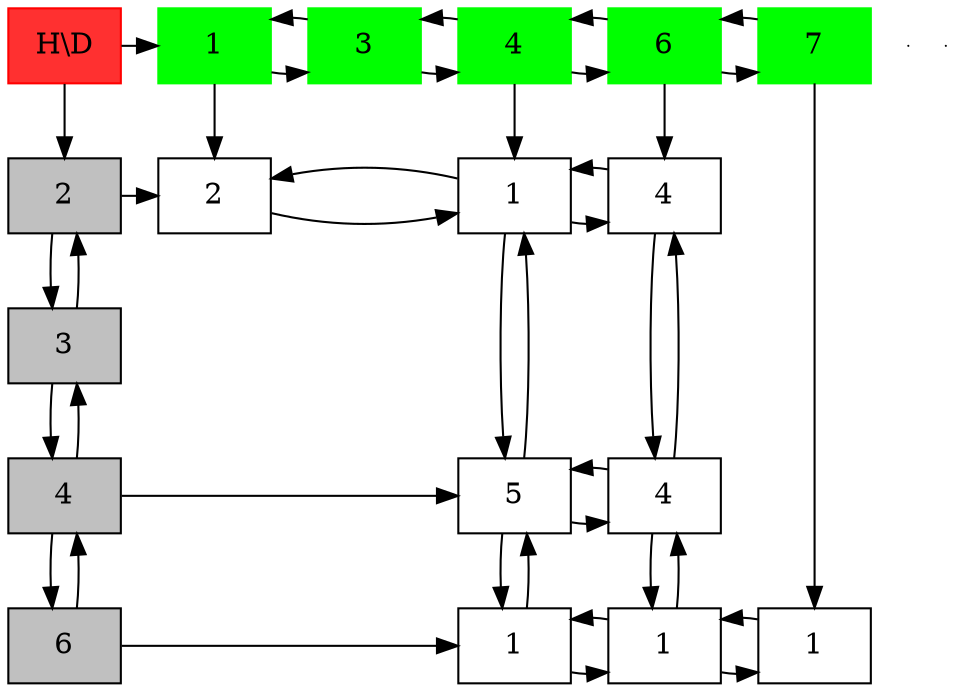 digraph Sparce_Matrix {

    node [shape=box]

    /* este es el nodo principal y lo pones en el grupo 0 para que se muestre como el origen de un todo */
    Mt[ label = "H\\D", style = filled, fillcolor = firebrick1, group = 0 color=red];

    /* esto no se elimina, es para evitar el posicionamiento a lo loco */
    e0[ shape = point, width = 0 ];
    e1[ shape = point, width = 0 ];


    
    /* estos son los padres de cada fila, mira que es grupo 0 */ 
    U0 [label = "2" style = filled, fillcolor = grey, group = 0 ];
    U1 [label = "3"      style = filled, fillcolor = grey, group = 0 ];
    U2 [label = "4"      style = filled, fillcolor = grey, group = 0 ];
    U4 [label = "6"      style = filled, fillcolor = grey, group = 0 ];

    //relaciones
    U0 -> U1;
    U1 -> U0;
    U1 -> U2;
    U2 -> U1;
    U2 -> U4;
    U4 -> U2;
 

    
    /* aca el grupo cambia por ser las cabeceras de las columnas */
    A0 [label = "1"     style = filled, fillcolor = green, color=green, group = 2 ];
    A1 [label = "3"     style = filled, fillcolor = green, color=green, group = 3 ];
    A2 [label = "4"     style = filled, fillcolor = green, color=green, group = 4 ];
    A3 [label = "6"     style = filled, fillcolor = green, color=green, group = 5 ];
    A4 [label = "7"     style = filled, fillcolor = green, color=green, group = 6 ];

    //relaciones
    A0 -> A1;
    A1 -> A0;
    A1 -> A2;
    A2 -> A1;
    A2 -> A3;
    A3 -> A2;
    A3 -> A4;
    A4 -> A3;

    Mt -> U0;   //cabeza filas
    Mt -> A0;   //cabeza columnas

    { rank = same; Mt; A0; A1; A2; A3; A4; }//para que aparezacan en la misma direccion

    
    /* los nodos del centro, acuerdate de los grupos */
    N0_L0 [label = "2", group = 2 ];
    N1_L0 [label = "1", group = 4 ];
    N2_L0 [label = "4", group = 5 ];

   
    N0_L2 [label = "5", group = 4 ];
    N1_L2 [label = "4", group = 5 ];

    
    N0_L4 [label = "1", group = 4 ];
    N1_L4 [label = "1", group = 5 ];
    N2_L4 [label = "1", group = 6 ];


    //relaciones y ranks, no olvides que deben ir en la misma direccion    

    U0 -> N0_L0;
    A0 -> N0_L0;
    N0_L0 -> N1_L0;
    N1_L0 -> N0_L0;
    A2 -> N1_L0;
    N1_L0 -> N2_L0;
    N2_L0 -> N1_L0;
    A3 -> N2_L0;
    A4->N2_L4

    { rank = same; U0; N0_L0;N1_L0;N2_L0; }
    

    U2 -> N0_L2;
    N0_L2 ->N1_L0;
    N1_L0 ->N0_L2;
    N0_L2 -> N1_L2;
    N1_L2 -> N0_L2;
    N1_L2 ->N2_L0;
    N2_L0 ->N1_L2;

    { rank = same; U2; N0_L2;N1_L2; }
    

    U4 -> N0_L4;
    N0_L4 -> N0_L2;
    N0_L2 -> N0_L4;
    N0_L4 -> N1_L4;
    N1_L4 -> N0_L4;
    N1_L4 -> N1_L2;
    N1_L2 -> N1_L4;
    N1_L4 -> N2_L4;
    N2_L4 -> N1_L4;

    { rank = same; U4; N0_L4;N1_L4;N2_L4; }
}